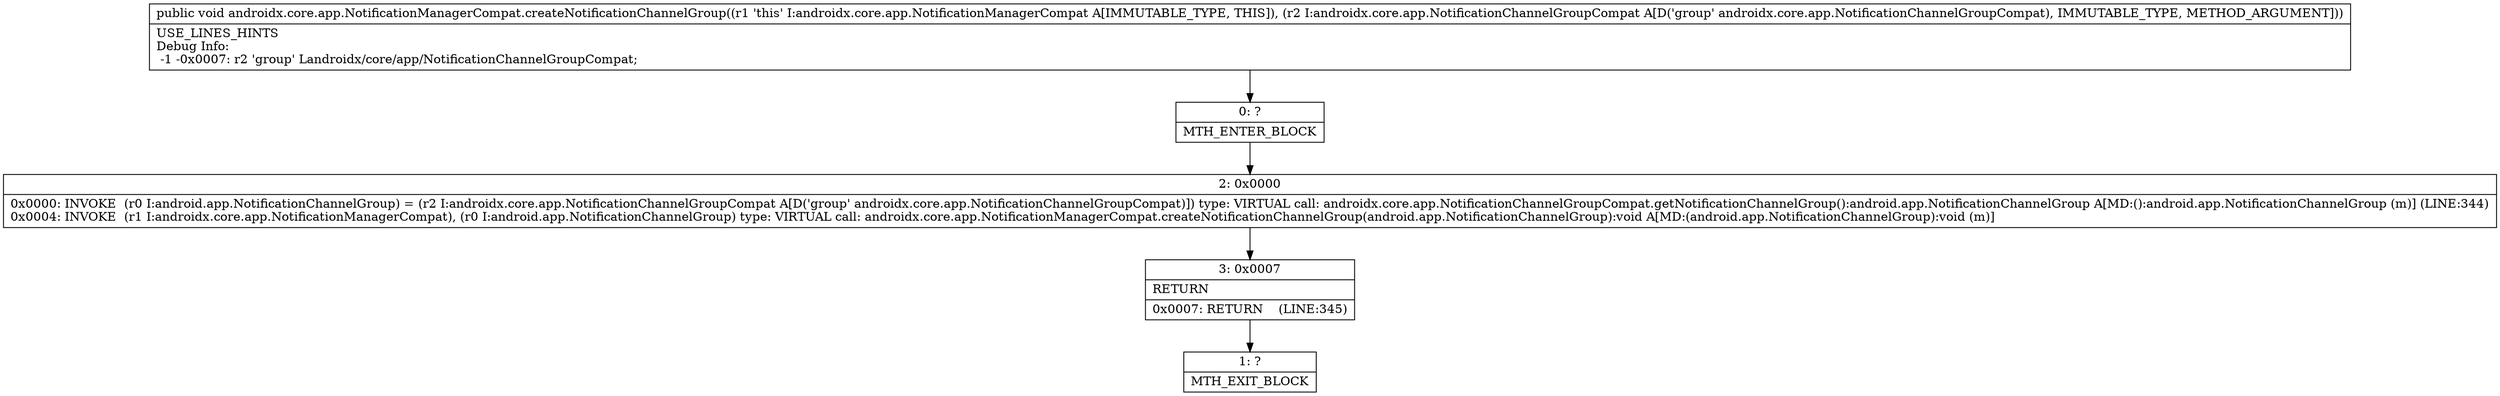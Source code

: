 digraph "CFG forandroidx.core.app.NotificationManagerCompat.createNotificationChannelGroup(Landroidx\/core\/app\/NotificationChannelGroupCompat;)V" {
Node_0 [shape=record,label="{0\:\ ?|MTH_ENTER_BLOCK\l}"];
Node_2 [shape=record,label="{2\:\ 0x0000|0x0000: INVOKE  (r0 I:android.app.NotificationChannelGroup) = (r2 I:androidx.core.app.NotificationChannelGroupCompat A[D('group' androidx.core.app.NotificationChannelGroupCompat)]) type: VIRTUAL call: androidx.core.app.NotificationChannelGroupCompat.getNotificationChannelGroup():android.app.NotificationChannelGroup A[MD:():android.app.NotificationChannelGroup (m)] (LINE:344)\l0x0004: INVOKE  (r1 I:androidx.core.app.NotificationManagerCompat), (r0 I:android.app.NotificationChannelGroup) type: VIRTUAL call: androidx.core.app.NotificationManagerCompat.createNotificationChannelGroup(android.app.NotificationChannelGroup):void A[MD:(android.app.NotificationChannelGroup):void (m)]\l}"];
Node_3 [shape=record,label="{3\:\ 0x0007|RETURN\l|0x0007: RETURN    (LINE:345)\l}"];
Node_1 [shape=record,label="{1\:\ ?|MTH_EXIT_BLOCK\l}"];
MethodNode[shape=record,label="{public void androidx.core.app.NotificationManagerCompat.createNotificationChannelGroup((r1 'this' I:androidx.core.app.NotificationManagerCompat A[IMMUTABLE_TYPE, THIS]), (r2 I:androidx.core.app.NotificationChannelGroupCompat A[D('group' androidx.core.app.NotificationChannelGroupCompat), IMMUTABLE_TYPE, METHOD_ARGUMENT]))  | USE_LINES_HINTS\lDebug Info:\l  \-1 \-0x0007: r2 'group' Landroidx\/core\/app\/NotificationChannelGroupCompat;\l}"];
MethodNode -> Node_0;Node_0 -> Node_2;
Node_2 -> Node_3;
Node_3 -> Node_1;
}

